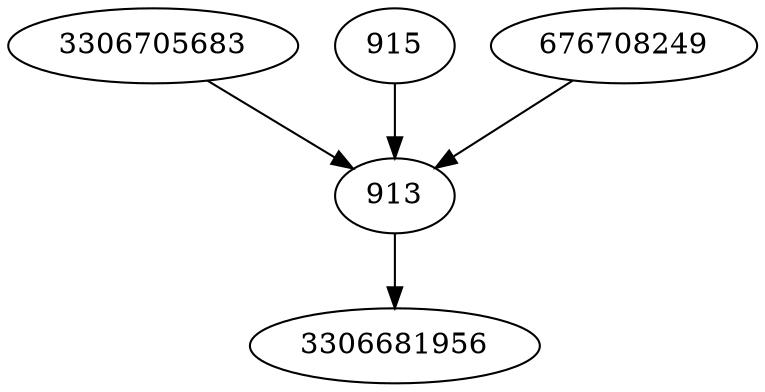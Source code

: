 strict digraph  {
3306681956;
913;
3306705683;
915;
676708249;
913 -> 3306681956;
3306705683 -> 913;
915 -> 913;
676708249 -> 913;
}
